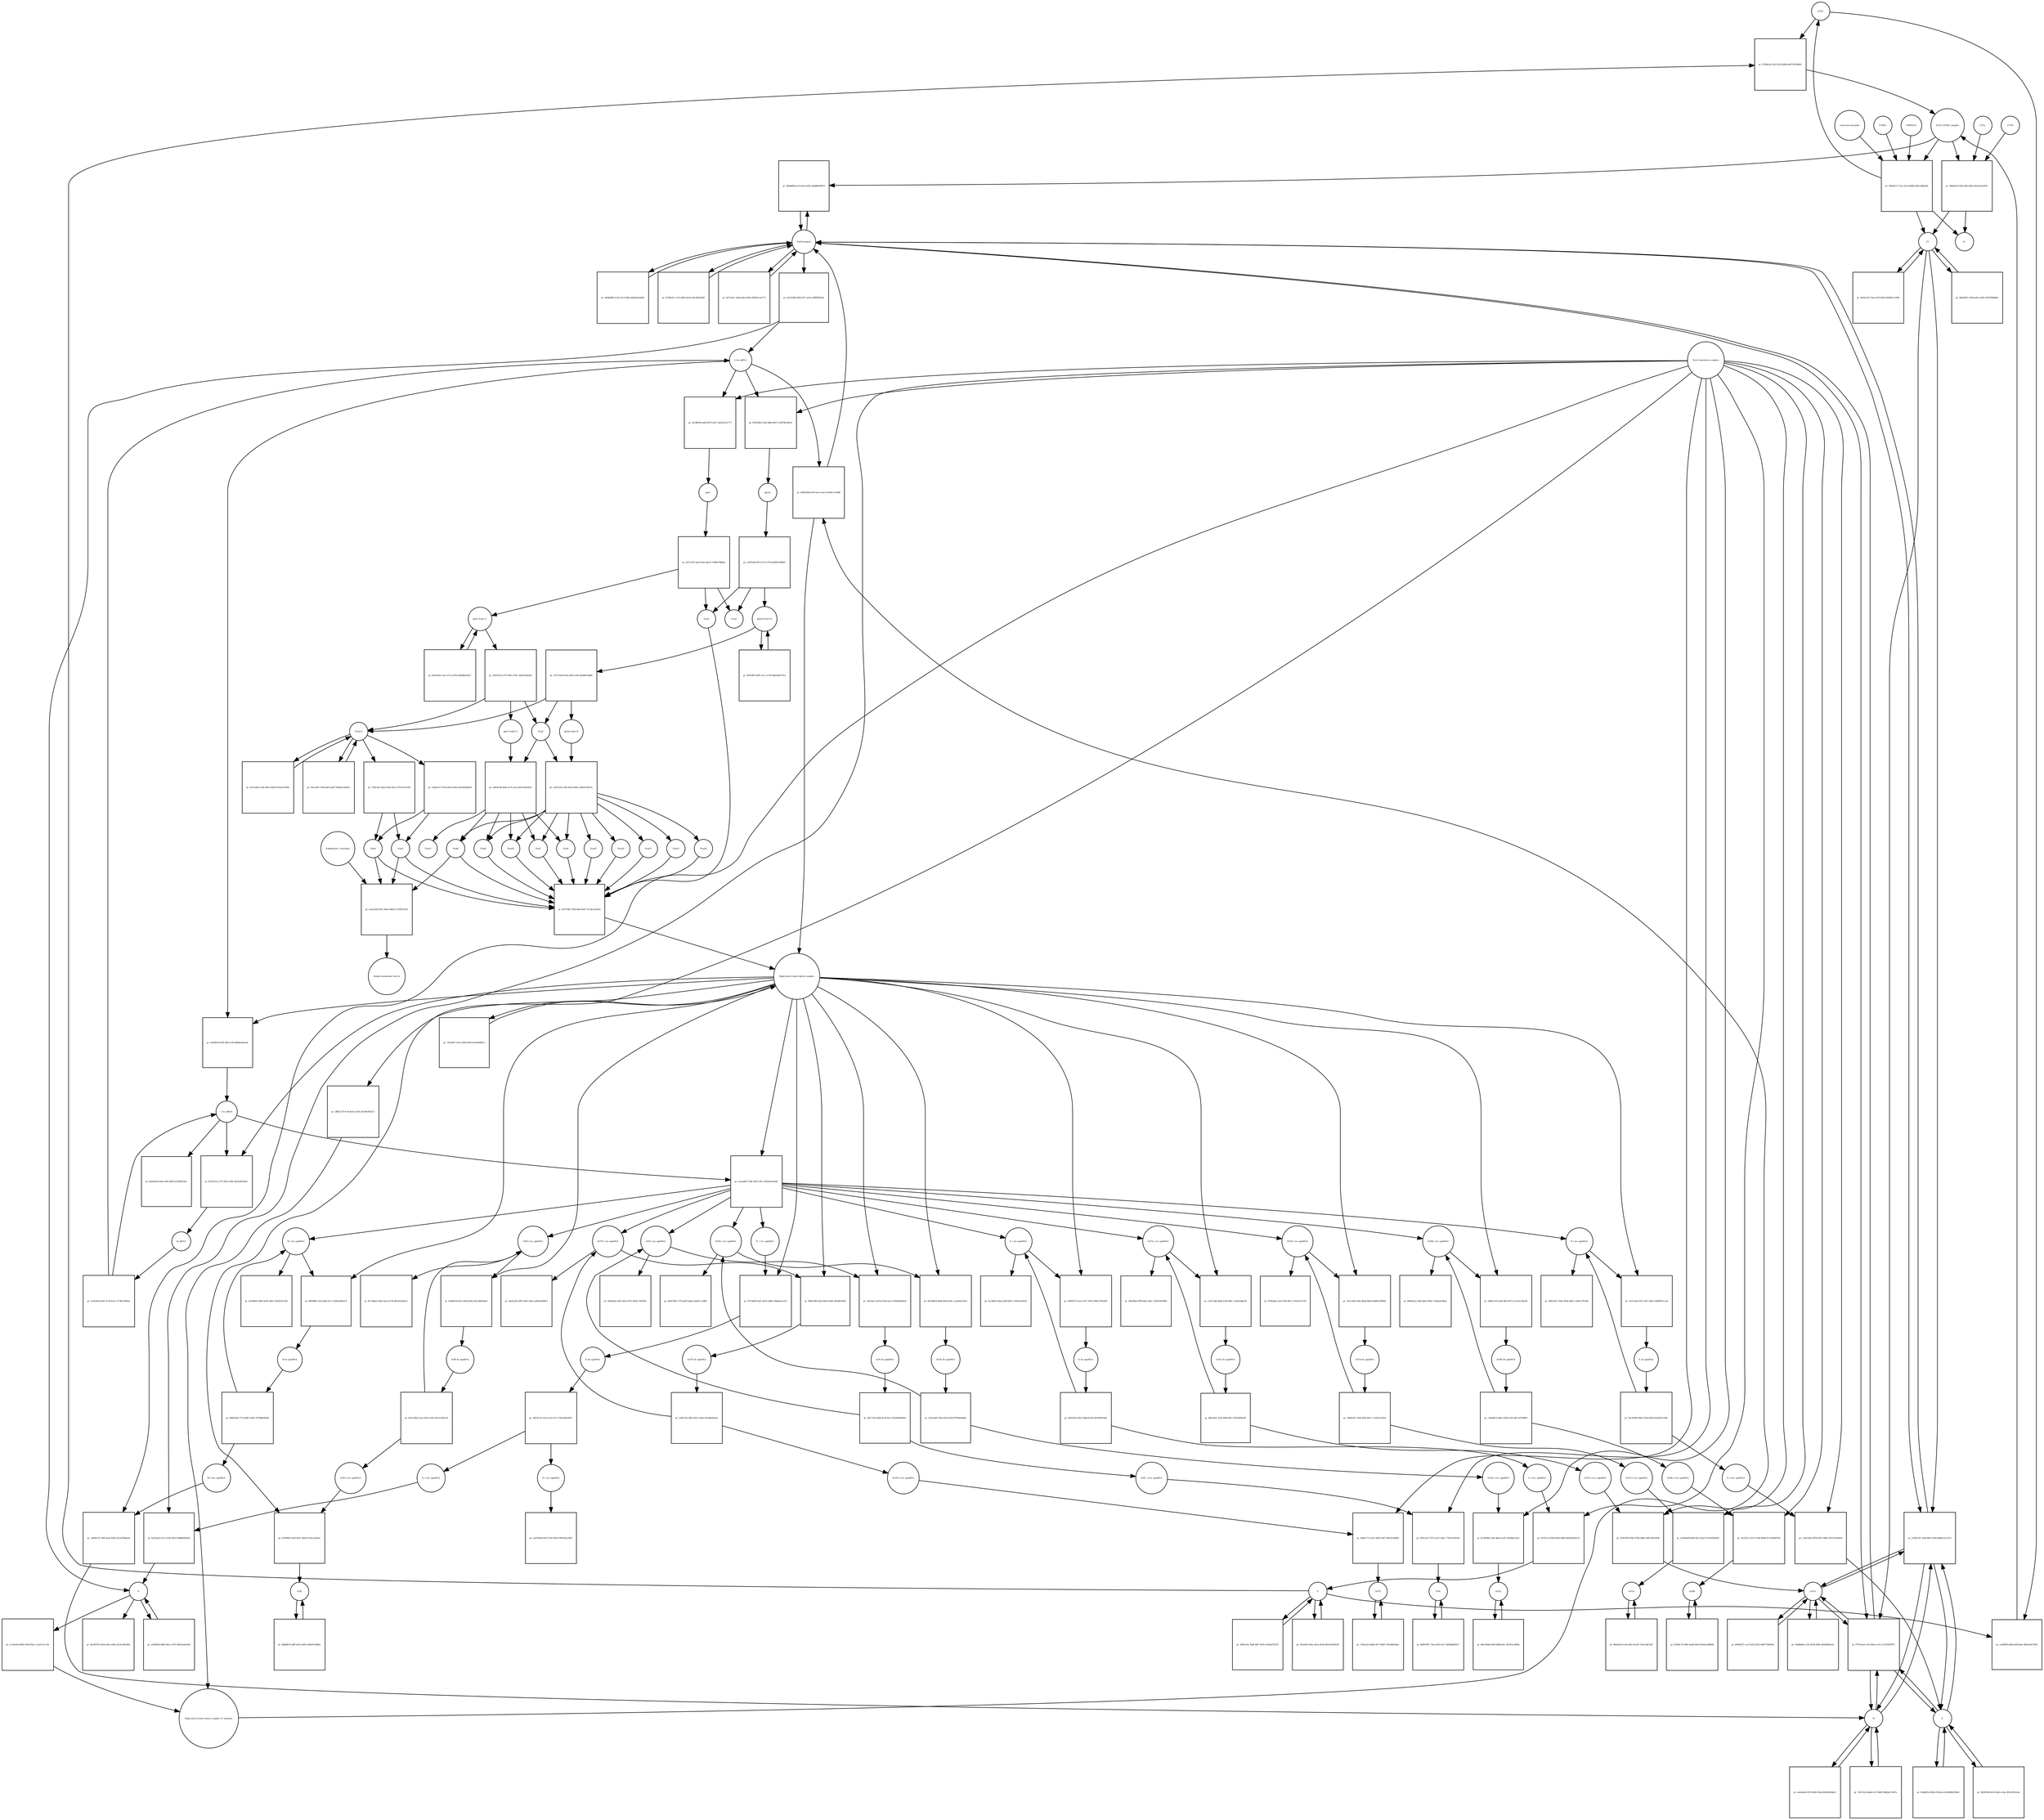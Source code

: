 strict digraph  {
ACE2 [annotation="", bipartite=0, cls=macromolecule, fontsize=4, label=ACE2, shape=circle];
"pr_1f30b1ed-cb23-4530-8404-bd0730549462" [annotation="", bipartite=1, cls=process, fontsize=4, label="pr_1f30b1ed-cb23-4530-8404-bd0730549462", shape=square];
"ACE2_SPIKE complex" [annotation="", bipartite=0, cls=complex, fontsize=4, label="ACE2_SPIKE complex", shape=circle];
S [annotation=urn_miriam_uniprot_P0DTC2, bipartite=0, cls=macromolecule, fontsize=4, label=S, shape=circle];
Nucleocapsid [annotation="urn_miriam_obo.go_GO%3A0019013", bipartite=0, cls=complex, fontsize=4, label=Nucleocapsid, shape=circle];
"pr_f446b008-e1c9-4e5e-b5b1-8adf8859f879" [annotation="", bipartite=1, cls=process, fontsize=4, label="pr_f446b008-e1c9-4e5e-b5b1-8adf8859f879", shape=square];
"pr_988a653f-ef2b-49f3-89b2-99e1b1a63921" [annotation="", bipartite=1, cls=process, fontsize=4, label="pr_988a653f-ef2b-49f3-89b2-99e1b1a63921", shape=square];
S2 [annotation=urn_miriam_interpro_IPR002552, bipartite=0, cls=macromolecule, fontsize=4, label=S2, shape=circle];
CTSB [annotation="", bipartite=0, cls=macromolecule, fontsize=4, label=CTSB, shape=circle];
CTSL [annotation="", bipartite=0, cls=macromolecule, fontsize=4, label=CTSL, shape=circle];
S1 [annotation=urn_miriam_interpro_IPR002551, bipartite=0, cls=macromolecule, fontsize=4, label=S1, shape=circle];
"pr_cde4ff8f-a6bb-45fd-bafe-4b03cd671905" [annotation="", bipartite=1, cls=process, fontsize=4, label="pr_cde4ff8f-a6bb-45fd-bafe-4b03cd671905", shape=square];
"pr_97791eed-c479-49a2-a7e4-12730397f871" [annotation="", bipartite=1, cls=process, fontsize=4, label="pr_97791eed-c479-49a2-a7e4-12730397f871", shape=square];
E [annotation=urn_miriam_uniprot_P0DTC4, bipartite=0, cls=macromolecule, fontsize=4, label=E, shape=circle];
M [annotation=urn_miriam_uniprot_P0DTC5, bipartite=0, cls=macromolecule, fontsize=4, label=M, shape=circle];
Orf7a [annotation=urn_miriam_uniprot_P0DTC7, bipartite=0, cls=macromolecule, fontsize=4, label=Orf7a, shape=circle];
"pr_fea55a98-200b-4f17-ae25-cf0fff658a2e" [annotation="", bipartite=1, cls=process, fontsize=4, label="pr_fea55a98-200b-4f17-ae25-cf0fff658a2e", shape=square];
"(+)ss gRNA" [annotation=urn_miriam_refseq_NC_045512, bipartite=0, cls="nucleic acid feature", fontsize=4, label="(+)ss gRNA", shape=circle];
N [annotation=urn_miriam_uniprot_P0DTC9, bipartite=0, cls="macromolecule multimer", fontsize=4, label=N, shape=circle];
"pr_2b04d980-2c44-4113-99da-b82da9a3d49f" [annotation="", bipartite=1, cls=process, fontsize=4, label="pr_2b04d980-2c44-4113-99da-b82da9a3d49f", shape=square];
"pr_672b019c-7c2f-4063-ba29-cbecb8e55b2f" [annotation="", bipartite=1, cls=process, fontsize=4, label="pr_672b019c-7c2f-4063-ba29-cbecb8e55b2f", shape=square];
"pr_4ac00765-5429-424e-a60d-23c9c39a3964" [annotation="", bipartite=1, cls=process, fontsize=4, label="pr_4ac00765-5429-424e-a60d-23c9c39a3964", shape=square];
"pr_253bf042-8db4-48ca-a70f-56b55aa6a58d" [annotation="", bipartite=1, cls=process, fontsize=4, label="pr_253bf042-8db4-48ca-a70f-56b55aa6a58d", shape=square];
"N (+)ss sgmRNA" [annotation=urn_miriam_ncbigene_43740575, bipartite=0, cls="nucleic acid feature", fontsize=4, label="N (+)ss sgmRNA", shape=circle];
"pr_6a52de23-91cc-41be-9fcd-f488bd56b1fb" [annotation="", bipartite=1, cls=process, fontsize=4, label="pr_6a52de23-91cc-41be-9fcd-f488bd56b1fb", shape=square];
"Host translation complex" [annotation="urn_miriam_obo.go_GO%3A0070992", bipartite=0, cls=complex, fontsize=4, label="Host translation complex", shape=circle];
"pr_0417a6cc-de06-4dea-8922-69f20c1a4773" [annotation="", bipartite=1, cls=process, fontsize=4, label="pr_0417a6cc-de06-4dea-8922-69f20c1a4773", shape=square];
"pr_8f3d4271-73ca-4110-8088-ef6bc38bb44d" [annotation="", bipartite=1, cls=process, fontsize=4, label="pr_8f3d4271-73ca-4110-8088-ef6bc38bb44d", shape=square];
FURIN [annotation="", bipartite=0, cls=macromolecule, fontsize=4, label=FURIN, shape=circle];
TMPRSS2 [annotation="", bipartite=0, cls=macromolecule, fontsize=4, label=TMPRSS2, shape=circle];
"Camostat mesylate" [annotation="urn_miriam_pubchem.compound_2536", bipartite=0, cls="simple chemical", fontsize=4, label="Camostat mesylate", shape=circle];
"pr_d8a48831-3844-4e0c-b292-2fc855f8b89a" [annotation="", bipartite=1, cls=process, fontsize=4, label="pr_d8a48831-3844-4e0c-b292-2fc855f8b89a", shape=square];
"Replication transcription complex_N oligomer" [annotation="", bipartite=0, cls=complex, fontsize=4, label="Replication transcription complex_N oligomer", shape=circle];
"pr_b596cbb8-d37b-4cce-aace-910d2c1ca66b" [annotation="", bipartite=1, cls=process, fontsize=4, label="pr_b596cbb8-d37b-4cce-aace-910d2c1ca66b", shape=square];
"Replication transcription complex" [annotation="", bipartite=0, cls=complex, fontsize=4, label="Replication transcription complex", shape=circle];
"pr_519b3c3e-1e08-48e5-819d-dd4dc1e1cb7a" [annotation="", bipartite=1, cls=process, fontsize=4, label="pr_519b3c3e-1e08-48e5-819d-dd4dc1e1cb7a", shape=square];
"pr_36301ce9-7dea-457d-bb1f-095d9c7cb09f" [annotation="", bipartite=1, cls=process, fontsize=4, label="pr_36301ce9-7dea-457d-bb1f-095d9c7cb09f", shape=square];
"pp1a Nsp3-11" [annotation=urn_miriam_uniprot_P0DTC1, bipartite=0, cls=macromolecule, fontsize=4, label="pp1a Nsp3-11", shape=circle];
"pr_3e055d7b-2797-4851-978c-395032dd1dec" [annotation="", bipartite=1, cls=process, fontsize=4, label="pr_3e055d7b-2797-4851-978c-395032dd1dec", shape=square];
"pp1a Nsp6-11" [annotation=urn_miriam_uniprot_P0DTC1, bipartite=0, cls=macromolecule, fontsize=4, label="pp1a Nsp6-11", shape=circle];
"Nsp3-4" [annotation="urn_miriam_ncbiprotein_YP_009725299|urn_miriam_ncbiprotein_YP_009725300", bipartite=0, cls=macromolecule, fontsize=4, label="Nsp3-4", shape=circle];
Nsp5 [annotation=urn_miriam_ncbiprotein_YP_009725301, bipartite=0, cls="macromolecule multimer", fontsize=4, label=Nsp5, shape=circle];
"Endoplasmic reticulum" [annotation="urn_miriam_obo.go_GO%3A0005783", bipartite=0, cls=complex, fontsize=4, label="Endoplasmic reticulum", shape=circle];
"pr_ee3a16d2-b011-4810-9bbd-1c762f47ef1b" [annotation="", bipartite=1, cls=process, fontsize=4, label="pr_ee3a16d2-b011-4810-9bbd-1c762f47ef1b", shape=square];
"Double-membrane vesicle" [annotation="urn_miriam_obo.go_GO%3A0039718", bipartite=0, cls=complex, fontsize=4, label="Double-membrane vesicle", shape=circle];
Nsp4 [annotation=urn_miriam_ncbiprotein_YP_009725300, bipartite=0, cls=macromolecule, fontsize=4, label=Nsp4, shape=circle];
Nsp3 [annotation=urn_miriam_ncbiprotein_YP_009725299, bipartite=0, cls=macromolecule, fontsize=4, label=Nsp3, shape=circle];
Nsp6 [annotation=urn_miriam_ncbiprotein_YP_009725302, bipartite=0, cls=macromolecule, fontsize=4, label=Nsp6, shape=circle];
"pr_856c6925-3aec-471e-9556-f280d0ee4b17" [annotation="", bipartite=1, cls=process, fontsize=4, label="pr_856c6925-3aec-471e-9556-f280d0ee4b17", shape=square];
"pr_6c01e9de-a248-499c-b5b0-91f1de16780b" [annotation="", bipartite=1, cls=process, fontsize=4, label="pr_6c01e9de-a248-499c-b5b0-91f1de16780b", shape=square];
"pp1ab Nsp3-16" [annotation=urn_miriam_uniprot_P0DTD1, bipartite=0, cls=macromolecule, fontsize=4, label="pp1ab Nsp3-16", shape=circle];
"pr_90503f03-9bf2-411c-a71b-6662d36073ca" [annotation="", bipartite=1, cls=process, fontsize=4, label="pr_90503f03-9bf2-411c-a71b-6662d36073ca", shape=square];
"pr_67073c9d-0e3b-4565-a18a-8af486c6d8df" [annotation="", bipartite=1, cls=process, fontsize=4, label="pr_67073c9d-0e3b-4565-a18a-8af486c6d8df", shape=square];
"pp1ab nsp6-16" [annotation=urn_miriam_uniprot_P0DTD1, bipartite=0, cls=macromolecule, fontsize=4, label="pp1ab nsp6-16", shape=circle];
"pr_eeedea96-951f-4830-92ad-8fe00b23ddc3" [annotation="", bipartite=1, cls=process, fontsize=4, label="pr_eeedea96-951f-4830-92ad-8fe00b23ddc3", shape=square];
"pr_61db6f2a-9694-476d-bccd-b28d9b53fb41" [annotation="", bipartite=1, cls=process, fontsize=4, label="pr_61db6f2a-9694-476d-bccd-b28d9b53fb41", shape=square];
"pr_f3ee5bcf-d9ec-4b1a-8556-db3c93556e45" [annotation="", bipartite=1, cls=process, fontsize=4, label="pr_f3ee5bcf-d9ec-4b1a-8556-db3c93556e45", shape=square];
"pr_74c07a16-bad6-417f-8d83-9b82ba71847e" [annotation="", bipartite=1, cls=process, fontsize=4, label="pr_74c07a16-bad6-417f-8d83-9b82ba71847e", shape=square];
"pr_0d33f588-8cb5-44b2-a14a-3f01e491b3ee" [annotation="", bipartite=1, cls=process, fontsize=4, label="pr_0d33f588-8cb5-44b2-a14a-3f01e491b3ee", shape=square];
"pr_360acf5a-7bd8-46f7-8100-cda5a67f2187" [annotation="", bipartite=1, cls=process, fontsize=4, label="pr_360acf5a-7bd8-46f7-8100-cda5a67f2187", shape=square];
"pr_60994257-ccaf-4223-9322-4d6377bf003b" [annotation="", bipartite=1, cls=process, fontsize=4, label="pr_60994257-ccaf-4223-9322-4d6377bf003b", shape=square];
Orf6 [annotation=urn_miriam_uniprot_P0DTC6, bipartite=0, cls=macromolecule, fontsize=4, label=Orf6, shape=circle];
"pr_6d967687-72ab-4302-8127-df048bd3f477" [annotation="", bipartite=1, cls=process, fontsize=4, label="pr_6d967687-72ab-4302-8127-df048bd3f477", shape=square];
Orf3a [annotation=urn_miriam_uniprot_P0DTC3, bipartite=0, cls=macromolecule, fontsize=4, label=Orf3a, shape=circle];
"pr_80e140dd-4a90-4d8d-bfec-d67f51a28f44" [annotation="", bipartite=1, cls=process, fontsize=4, label="pr_80e140dd-4a90-4d8d-bfec-d67f51a28f44", shape=square];
Orf8 [annotation=urn_miriam_uniprot_P0DTC8, bipartite=0, cls=macromolecule, fontsize=4, label=Orf8, shape=circle];
"pr_0bdb6b7d-a8ff-4421-b695-549e87a9d60e" [annotation="", bipartite=1, cls=process, fontsize=4, label="pr_0bdb6b7d-a8ff-4421-b695-549e87a9d60e", shape=square];
Orf9b [annotation=urn_miriam_uniprot_P0DTD2, bipartite=0, cls=macromolecule, fontsize=4, label=Orf9b, shape=circle];
"pr_b1992c79-3845-4ed0-9d1d-056a2e386940" [annotation="", bipartite=1, cls=process, fontsize=4, label="pr_b1992c79-3845-4ed0-9d1d-056a2e386940", shape=square];
Orf14 [annotation=urn_miriam_uniprot_P0DTD3, bipartite=0, cls=macromolecule, fontsize=4, label=Orf14, shape=circle];
"pr_4062da33-ec62-4d12-8c28-71da7ad67a87" [annotation="", bipartite=1, cls=process, fontsize=4, label="pr_4062da33-ec62-4d12-8c28-71da7ad67a87", shape=square];
Orf7b [annotation=urn_miriam_uniprot_P0DTD8, bipartite=0, cls=macromolecule, fontsize=4, label=Orf7b, shape=circle];
"pr_276ae421-84ab-4f73-9d45-791e06f61bbc" [annotation="", bipartite=1, cls=process, fontsize=4, label="pr_276ae421-84ab-4f73-9d45-791e06f61bbc", shape=square];
"pr_24b8b9da-c535-4034-828e-d934aff0dcae" [annotation="", bipartite=1, cls=process, fontsize=4, label="pr_24b8b9da-c535-4034-828e-d934aff0dcae", shape=square];
"M (+)ss sgmRNA" [annotation="", bipartite=0, cls="nucleic acid feature", fontsize=4, label="M (+)ss sgmRNA", shape=circle];
"pr_1a84ee74-749f-4aa6-8306-22ced7b6baab" [annotation="", bipartite=1, cls=process, fontsize=4, label="pr_1a84ee74-749f-4aa6-8306-22ced7b6baab", shape=square];
"E (+)ss sgmRNA" [annotation="", bipartite=0, cls="nucleic acid feature", fontsize=4, label="E (+)ss sgmRNA", shape=circle];
"pr_124a7ddc-d97b-4015-906a-2b31161de6eb" [annotation="", bipartite=1, cls=process, fontsize=4, label="pr_124a7ddc-d97b-4015-906a-2b31161de6eb", shape=square];
"S (+)ss sgmRNA" [annotation="", bipartite=0, cls="nucleic acid feature", fontsize=4, label="S (+)ss sgmRNA", shape=circle];
"pr_f3192cca-9264-4d5e-b6b0-bb43d23da1f3" [annotation="", bipartite=1, cls=process, fontsize=4, label="pr_f3192cca-9264-4d5e-b6b0-bb43d23da1f3", shape=square];
"Orf7a (+)ss sgmRNA" [annotation="", bipartite=0, cls="nucleic acid feature", fontsize=4, label="Orf7a (+)ss sgmRNA", shape=circle];
"pr_26387f5d-f08a-478b-a860-3e85c481d508" [annotation="", bipartite=1, cls=process, fontsize=4, label="pr_26387f5d-f08a-478b-a860-3e85c481d508", shape=square];
"Orf6  (+)ss sgmRNA" [annotation="", bipartite=0, cls="nucleic acid feature", fontsize=4, label="Orf6  (+)ss sgmRNA", shape=circle];
"pr_92813e27-d751-4a7c-bb3c-77bc4e28105e" [annotation="", bipartite=1, cls=process, fontsize=4, label="pr_92813e27-d751-4a7c-bb3c-77bc4e28105e", shape=square];
"Orf3a (+)ss sgmRNA" [annotation="", bipartite=0, cls="nucleic acid feature", fontsize=4, label="Orf3a (+)ss sgmRNA", shape=circle];
"pr_8c7bfd90-c6a0-4bb5-a1df-c345b8ecf3a2" [annotation="", bipartite=1, cls=process, fontsize=4, label="pr_8c7bfd90-c6a0-4bb5-a1df-c345b8ecf3a2", shape=square];
"Orf8 (+)ss sgmRNA" [annotation="", bipartite=0, cls="nucleic acid feature", fontsize=4, label="Orf8 (+)ss sgmRNA", shape=circle];
"pr_813f6b9f-3e03-4051-9b28-5310c2aaf9ec" [annotation="", bipartite=1, cls=process, fontsize=4, label="pr_813f6b9f-3e03-4051-9b28-5310c2aaf9ec", shape=square];
"Orf9b (+)ss sgmRNA" [annotation="", bipartite=0, cls="nucleic acid feature", fontsize=4, label="Orf9b (+)ss sgmRNA", shape=circle];
"pr_c6cfa5c1-4313-47d6-8b99-4714290d0764" [annotation="", bipartite=1, cls=process, fontsize=4, label="pr_c6cfa5c1-4313-47d6-8b99-4714290d0764", shape=square];
"Orf14 (+)ss sgmRNA" [annotation="", bipartite=0, cls="nucleic acid feature", fontsize=4, label="Orf14 (+)ss sgmRNA", shape=circle];
"pr_ec064a49-8049-4f1a-9ae5-f187a654d3b1" [annotation="", bipartite=1, cls=process, fontsize=4, label="pr_ec064a49-8049-4f1a-9ae5-f187a654d3b1", shape=square];
"Orf7b (+)ss sgmRNA" [annotation="", bipartite=0, cls="nucleic acid feature", fontsize=4, label="Orf7b (+)ss sgmRNA", shape=circle];
"pr_49dac713-e551-4965-9a67-8463cf5df6fe" [annotation="", bipartite=1, cls=process, fontsize=4, label="pr_49dac713-e551-4965-9a67-8463cf5df6fe", shape=square];
"(-)ss gRNA" [annotation=urn_miriam_refseq_NC_045512, bipartite=0, cls="nucleic acid feature", fontsize=4, label="(-)ss gRNA", shape=circle];
"pr_be6a5ba4-da6e-4f64-b40f-f2426f0f230c" [annotation="", bipartite=1, cls=process, fontsize=4, label="pr_be6a5ba4-da6e-4f64-b40f-f2426f0f230c", shape=square];
"pr_ec22e020-d092-4544-85a1-c1dcf115c7eb" [annotation="", bipartite=1, cls=process, fontsize=4, label="pr_ec22e020-d092-4544-85a1-c1dcf115c7eb", shape=square];
"pr_ad5665ed-f2f4-4f6f-ac44-960da44afa24" [annotation="", bipartite=1, cls=process, fontsize=4, label="pr_ad5665ed-f2f4-4f6f-ac44-960da44afa24", shape=square];
"M (-)ss sgmRNA" [annotation=urn_miriam_ncbigene_43740571, bipartite=0, cls="nucleic acid feature", fontsize=4, label="M (-)ss sgmRNA", shape=circle];
"pr_ed18fbb4-5090-4549-a9f8-153b30167a56" [annotation="", bipartite=1, cls=process, fontsize=4, label="pr_ed18fbb4-5090-4549-a9f8-153b30167a56", shape=square];
"E (-)ss sgmRNA" [annotation=urn_miriam_ncbigene_43740570, bipartite=0, cls="nucleic acid feature", fontsize=4, label="E (-)ss sgmRNA", shape=circle];
"pr_dd9c5427-364a-409a-b661-ca90c279140d" [annotation="", bipartite=1, cls=process, fontsize=4, label="pr_dd9c5427-364a-409a-b661-ca90c279140d", shape=square];
"S (-)ss sgmRNA" [annotation="", bipartite=0, cls="nucleic acid feature", fontsize=4, label="S (-)ss sgmRNA", shape=circle];
"pr_9cc8ff4a-b2ba-4a09-861f-1184c6ee8100" [annotation="", bipartite=1, cls=process, fontsize=4, label="pr_9cc8ff4a-b2ba-4a09-861f-1184c6ee8100", shape=square];
"Orf7a (-)ss sgmRNA" [annotation="", bipartite=0, cls="nucleic acid feature", fontsize=4, label="Orf7a (-)ss sgmRNA", shape=circle];
"pr_296364ee-ff99-4de3-8afc-7458c9879885" [annotation="", bipartite=1, cls=process, fontsize=4, label="pr_296364ee-ff99-4de3-8afc-7458c9879885", shape=square];
"Orf6 (-)ss sgmRNA" [annotation="", bipartite=0, cls="nucleic acid feature", fontsize=4, label="Orf6 (-)ss sgmRNA", shape=circle];
"pr_09ed2fab-34b7-4b22-91f1-4692c7950381" [annotation="", bipartite=1, cls=process, fontsize=4, label="pr_09ed2fab-34b7-4b22-91f1-4692c7950381", shape=square];
"Orf3a (-)ss sgmRNA" [annotation="", bipartite=0, cls="nucleic acid feature", fontsize=4, label="Orf3a (-)ss sgmRNA", shape=circle];
"pr_d49e79f6-7179-4a09-a6ba-f3a66ccc2088" [annotation="", bipartite=1, cls=process, fontsize=4, label="pr_d49e79f6-7179-4a09-a6ba-f3a66ccc2088", shape=square];
"Orf8 (-)ss sgmRNA" [annotation="", bipartite=0, cls="nucleic acid feature", fontsize=4, label="Orf8 (-)ss sgmRNA", shape=circle];
"pr_8c7384aa-0d42-4aea-817b-8b5a91de6cf5" [annotation="", bipartite=1, cls=process, fontsize=4, label="pr_8c7384aa-0d42-4aea-817b-8b5a91de6cf5", shape=square];
"Orf9b (-)ss sgmRNA" [annotation="", bipartite=0, cls="nucleic acid feature", fontsize=4, label="Orf9b (-)ss sgmRNA", shape=circle];
"pr_849db122-f3d4-4b4a-90b2-73a6de418ba9" [annotation="", bipartite=1, cls=process, fontsize=4, label="pr_849db122-f3d4-4b4a-90b2-73a6de418ba9", shape=square];
"Orf14 (-)ss sgmRNA" [annotation="", bipartite=0, cls="nucleic acid feature", fontsize=4, label="Orf14 (-)ss sgmRNA", shape=circle];
"pr_f7f5bebd-12e9-4764-8072-756251f7e1f6" [annotation="", bipartite=1, cls=process, fontsize=4, label="pr_f7f5bebd-12e9-4764-8072-756251f7e1f6", shape=square];
"Orf7b (-)ss sgmRNA" [annotation="", bipartite=0, cls="nucleic acid feature", fontsize=4, label="Orf7b (-)ss sgmRNA", shape=circle];
"pr_ebe5eefb-5d97-4441-b63a-ea8933ef68c6" [annotation="", bipartite=1, cls=process, fontsize=4, label="pr_ebe5eefb-5d97-4441-b63a-ea8933ef68c6", shape=square];
"pr_d51b101a-a776-482c-838c-663e26f5d44c" [annotation="", bipartite=1, cls=process, fontsize=4, label="pr_d51b101a-a776-482c-838c-663e26f5d44c", shape=square];
"ds gRNA" [annotation=urn_miriam_refseq_NC_045512, bipartite=0, cls="nucleic acid feature", fontsize=4, label="ds gRNA", shape=circle];
"pr_8ff098fb-c955-4be6-9cc7-d39ea402b27f" [annotation="", bipartite=1, cls=process, fontsize=4, label="pr_8ff098fb-c955-4be6-9cc7-d39ea402b27f", shape=square];
"M ds sgmRNA" [annotation="", bipartite=0, cls="nucleic acid feature", fontsize=4, label="M ds sgmRNA", shape=circle];
"pr_1e917ad4-0531-4b71-8da7-b69f0f97cca8" [annotation="", bipartite=1, cls=process, fontsize=4, label="pr_1e917ad4-0531-4b71-8da7-b69f0f97cca8", shape=square];
"E ds sgmRNA" [annotation="", bipartite=0, cls="nucleic acid feature", fontsize=4, label="E ds sgmRNA", shape=circle];
"pr_ed904710-2ea1-4517-8195-4062176d3587" [annotation="", bipartite=1, cls=process, fontsize=4, label="pr_ed904710-2ea1-4517-8195-4062176d3587", shape=square];
"S ds sgmRNA" [annotation="", bipartite=0, cls="nucleic acid feature", fontsize=4, label="S ds sgmRNA", shape=circle];
"pr_c5d7c44b-3bbd-41b0-b8fc-1244254dbcf9" [annotation="", bipartite=1, cls=process, fontsize=4, label="pr_c5d7c44b-3bbd-41b0-b8fc-1244254dbcf9", shape=square];
"Orf7a ds sgmRNA" [annotation="", bipartite=0, cls="nucleic acid feature", fontsize=4, label="Orf7a ds sgmRNA", shape=circle];
"pr_cf813dc3-d276-47b8-ab1a-47694da0d3a8" [annotation="", bipartite=1, cls=process, fontsize=4, label="pr_cf813dc3-d276-47b8-ab1a-47694da0d3a8", shape=square];
"Orf6 ds sgmRNA" [annotation="", bipartite=0, cls="nucleic acid feature", fontsize=4, label="Orf6 ds sgmRNA", shape=circle];
"pr_401396e8-de8b-4b54-ba9c-c2aa28a7591a" [annotation="", bipartite=1, cls=process, fontsize=4, label="pr_401396e8-de8b-4b54-ba9c-c2aa28a7591a", shape=square];
"Orf3a ds sgmRNA" [annotation="", bipartite=0, cls="nucleic acid feature", fontsize=4, label="Orf3a ds sgmRNA", shape=circle];
"pr_da5bbf18-65e3-4934-bb92-44c380f56eb0" [annotation="", bipartite=1, cls=process, fontsize=4, label="pr_da5bbf18-65e3-4934-bb92-44c380f56eb0", shape=square];
"Orf8 ds sgmRNA" [annotation="", bipartite=0, cls="nucleic acid feature", fontsize=4, label="Orf8 ds sgmRNA", shape=circle];
"pr_208bc159-5a9d-4fb3-8573-cec91ac981d0" [annotation="", bipartite=1, cls=process, fontsize=4, label="pr_208bc159-5a9d-4fb3-8573-cec91ac981d0", shape=square];
"Orf9b ds sgmRNA" [annotation="", bipartite=0, cls="nucleic acid feature", fontsize=4, label="Orf9b ds sgmRNA", shape=circle];
"pr_3f5ccd58-23be-40bd-9b2d-ebd94c5996d3" [annotation="", bipartite=1, cls=process, fontsize=4, label="pr_3f5ccd58-23be-40bd-9b2d-ebd94c5996d3", shape=square];
"Orf14 ds sgmRNA" [annotation="", bipartite=0, cls="nucleic acid feature", fontsize=4, label="Orf14 ds sgmRNA", shape=circle];
"pr_0fbb7489-6262-4b30-ab4b-effedff55f3b" [annotation="", bipartite=1, cls=process, fontsize=4, label="pr_0fbb7489-6262-4b30-ab4b-effedff55f3b", shape=square];
"Orf7b ds sgmRNA" [annotation="", bipartite=0, cls="nucleic acid feature", fontsize=4, label="Orf7b ds sgmRNA", shape=circle];
"pr_5c9ee81b-b447-473f-8c5e-7e7d8159b9ee" [annotation="", bipartite=1, cls=process, fontsize=4, label="pr_5c9ee81b-b447-473f-8c5e-7e7d8159b9ee", shape=square];
"pr_26b8cb94-771d-489c-b026-357088e0b58f" [annotation="", bipartite=1, cls=process, fontsize=4, label="pr_26b8cb94-771d-489c-b026-357088e0b58f", shape=square];
"pr_18c32909-944e-4184-8596-02a834e579dc" [annotation="", bipartite=1, cls=process, fontsize=4, label="pr_18c32909-944e-4184-8596-02a834e579dc", shape=square];
"pr_defb2b10-d822-4b6d-8c46-65b76f050364" [annotation="", bipartite=1, cls=process, fontsize=4, label="pr_defb2b10-d822-4b6d-8c46-65b76f050364", shape=square];
"pr_84fa295c-422f-48fb-801c-847b39f4a5ff" [annotation="", bipartite=1, cls=process, fontsize=4, label="pr_84fa295c-422f-48fb-801c-847b39f4a5ff", shape=square];
"pr_3ffc71d5-6d2b-4c3f-9ec5-3625b4bde692" [annotation="", bipartite=1, cls=process, fontsize=4, label="pr_3ffc71d5-6d2b-4c3f-9ec5-3625b4bde692", shape=square];
"pr_216e3a9f-7834-451f-8c69-f07ffbdadd5b" [annotation="", bipartite=1, cls=process, fontsize=4, label="pr_216e3a9f-7834-451f-8c69-f07ffbdadd5b", shape=square];
"pr_941219b6-2ca3-4530-a160-cbc615546135" [annotation="", bipartite=1, cls=process, fontsize=4, label="pr_941219b6-2ca3-4530-a160-cbc615546135", shape=square];
"pr_c38ed8cb-40be-418b-b335-88c7e87d8867" [annotation="", bipartite=1, cls=process, fontsize=4, label="pr_c38ed8cb-40be-418b-b335-88c7e87d8867", shape=square];
"pr_3449a55f-7449-4d54-8b7c-1c2935cf2024" [annotation="", bipartite=1, cls=process, fontsize=4, label="pr_3449a55f-7449-4d54-8b7c-1c2935cf2024", shape=square];
"pr_1d81f33e-2f85-4921-ae8d-c8cd84e0ba5a" [annotation="", bipartite=1, cls=process, fontsize=4, label="pr_1d81f33e-2f85-4921-ae8d-c8cd84e0ba5a", shape=square];
"N  (-)ss sgmRNA" [annotation=urn_miriam_ncbigene_43740575, bipartite=0, cls="nucleic acid feature", fontsize=4, label="N  (-)ss sgmRNA", shape=circle];
"pr_9377b609-fa81-4b10-ad98-c08dbaeac47d" [annotation="", bipartite=1, cls=process, fontsize=4, label="pr_9377b609-fa81-4b10-ad98-c08dbaeac47d", shape=square];
"N ds sgmRNA" [annotation="", bipartite=0, cls="nucleic acid feature", fontsize=4, label="N ds sgmRNA", shape=circle];
"pr_50b14716-1e5a-411e-b7c7-54a55bf18267" [annotation="", bipartite=1, cls=process, fontsize=4, label="pr_50b14716-1e5a-411e-b7c7-54a55bf18267", shape=square];
"N (-)ss sgmRNA" [annotation="", bipartite=0, cls="nucleic acid feature", fontsize=4, label="N (-)ss sgmRNA", shape=circle];
pp1ab [annotation=urn_miriam_uniprot_P0DTD1, bipartite=0, cls=macromolecule, fontsize=4, label=pp1ab, shape=circle];
"pr_c2955e0b-6d7a-47c3-97eb-d005fcf06847" [annotation="", bipartite=1, cls=process, fontsize=4, label="pr_c2955e0b-6d7a-47c3-97eb-d005fcf06847", shape=square];
Nsp2 [annotation=urn_miriam_ncbiprotein_YP_009725298, bipartite=0, cls=macromolecule, fontsize=4, label=Nsp2, shape=circle];
Nsp1 [annotation=urn_miriam_ncbiprotein_YP_009725297, bipartite=0, cls=macromolecule, fontsize=4, label=Nsp1, shape=circle];
pp1a [annotation=urn_miriam_uniprot_P0DTC1, bipartite=0, cls=macromolecule, fontsize=4, label=pp1a, shape=circle];
"pr_a0111af7-aae4-4a9c-bbc0-71999e788beb" [annotation="", bipartite=1, cls=process, fontsize=4, label="pr_a0111af7-aae4-4a9c-bbc0-71999e788beb", shape=square];
"pr_93ece697-f190-48c6-ab07-94ba01ed50c6" [annotation="", bipartite=1, cls=process, fontsize=4, label="pr_93ece697-f190-48c6-ab07-94ba01ed50c6", shape=square];
"pr_27df13ef-3ada-4554-9414-cd71eb701e46" [annotation="", bipartite=1, cls=process, fontsize=4, label="pr_27df13ef-3ada-4554-9414-cd71eb701e46", shape=square];
"pr_1d6cb137-b7b5-48c9-923b-2a0cb5bdd549" [annotation="", bipartite=1, cls=process, fontsize=4, label="pr_1d6cb137-b7b5-48c9-923b-2a0cb5bdd549", shape=square];
"pr_a0056196-bf4d-4c7b-a5cf-2d3331b6c8e2" [annotation="", bipartite=1, cls=process, fontsize=4, label="pr_a0056196-bf4d-4c7b-a5cf-2d3331b6c8e2", shape=square];
Nsp7 [annotation=urn_miriam_ncbiprotein_YP_009725303, bipartite=0, cls=macromolecule, fontsize=4, label=Nsp7, shape=circle];
Nsp8 [annotation=urn_miriam_ncbiprotein_YP_009725304, bipartite=0, cls=macromolecule, fontsize=4, label=Nsp8, shape=circle];
Nsp9 [annotation=urn_miriam_ncbiprotein_YP_009725305, bipartite=0, cls=macromolecule, fontsize=4, label=Nsp9, shape=circle];
Nsp10 [annotation=urn_miriam_ncbiprotein_YP_009725306, bipartite=0, cls=macromolecule, fontsize=4, label=Nsp10, shape=circle];
Nsp11 [annotation=urn_miriam_ncbiprotein_YP_009725312, bipartite=0, cls=macromolecule, fontsize=4, label=Nsp11, shape=circle];
"pr_41d37a42-cfd0-4dc0-b08e-e360c87d5c91" [annotation="", bipartite=1, cls=process, fontsize=4, label="pr_41d37a42-cfd0-4dc0-b08e-e360c87d5c91", shape=square];
Nsp13 [annotation=urn_miriam_ncbiprotein_YP_009725308, bipartite=0, cls=macromolecule, fontsize=4, label=Nsp13, shape=circle];
Nsp12 [annotation=urn_miriam_ncbiprotein_YP_009725307, bipartite=0, cls=macromolecule, fontsize=4, label=Nsp12, shape=circle];
Nsp16 [annotation=urn_miriam_ncbiprotein_YP_009725311, bipartite=0, cls=macromolecule, fontsize=4, label=Nsp16, shape=circle];
Nsp15 [annotation=urn_miriam_ncbiprotein_YP_009725310, bipartite=0, cls=macromolecule, fontsize=4, label=Nsp15, shape=circle];
Nsp14 [annotation=urn_miriam_ncbiprotein_YP_009725309, bipartite=0, cls=macromolecule, fontsize=4, label=Nsp14, shape=circle];
"pr_447578ff-75d6-4b0f-8347-37c9ac53ad76" [annotation="", bipartite=1, cls=process, fontsize=4, label="pr_447578ff-75d6-4b0f-8347-37c9ac53ad76", shape=square];
"pr_a0c86b58-aed6-4b79-8e07-ada923cb1772" [annotation="", bipartite=1, cls=process, fontsize=4, label="pr_a0c86b58-aed6-4b79-8e07-ada923cb1772", shape=square];
"pr_f95d1d8a-25e8-489a-8b37-ac9878a36d14" [annotation="", bipartite=1, cls=process, fontsize=4, label="pr_f95d1d8a-25e8-489a-8b37-ac9878a36d14", shape=square];
"pr_ae876b28-85d7-4c81-bb33-99b10da25ff8" [annotation="", bipartite=1, cls=process, fontsize=4, label="pr_ae876b28-85d7-4c81-bb33-99b10da25ff8", shape=square];
"pr_76352fb7-0cae-449d-9f56-b14f36d9f0c5" [annotation="", bipartite=1, cls=process, fontsize=4, label="pr_76352fb7-0cae-449d-9f56-b14f36d9f0c5", shape=square];
"pr_288a172f-4114-4ae5-a356-35c48e564313" [annotation="", bipartite=1, cls=process, fontsize=4, label="pr_288a172f-4114-4ae5-a356-35c48e564313", shape=square];
"pr_ea3aa847-24dc-4857-a9c1-fb63ee4e266b" [annotation="", bipartite=1, cls=process, fontsize=4, label="pr_ea3aa847-24dc-4857-a9c1-fb63ee4e266b", shape=square];
ACE2 -> "pr_1f30b1ed-cb23-4530-8404-bd0730549462"  [annotation="", interaction_type=consumption];
ACE2 -> "pr_cde4ff8f-a6bb-45fd-bafe-4b03cd671905"  [annotation="", interaction_type=consumption];
"pr_1f30b1ed-cb23-4530-8404-bd0730549462" -> "ACE2_SPIKE complex"  [annotation="", interaction_type=production];
"ACE2_SPIKE complex" -> "pr_f446b008-e1c9-4e5e-b5b1-8adf8859f879"  [annotation="urn_miriam_pubmed_32142651|urn_miriam_pubmed_32094589|urn_miriam_taxonomy_2697049", interaction_type=stimulation];
"ACE2_SPIKE complex" -> "pr_988a653f-ef2b-49f3-89b2-99e1b1a63921"  [annotation="", interaction_type=consumption];
"ACE2_SPIKE complex" -> "pr_8f3d4271-73ca-4110-8088-ef6bc38bb44d"  [annotation="", interaction_type=consumption];
S -> "pr_1f30b1ed-cb23-4530-8404-bd0730549462"  [annotation="", interaction_type=consumption];
S -> "pr_cde4ff8f-a6bb-45fd-bafe-4b03cd671905"  [annotation="", interaction_type=consumption];
S -> "pr_f3ee5bcf-d9ec-4b1a-8556-db3c93556e45"  [annotation="", interaction_type=consumption];
S -> "pr_360acf5a-7bd8-46f7-8100-cda5a67f2187"  [annotation="", interaction_type=consumption];
Nucleocapsid -> "pr_f446b008-e1c9-4e5e-b5b1-8adf8859f879"  [annotation="", interaction_type=consumption];
Nucleocapsid -> "pr_97791eed-c479-49a2-a7e4-12730397f871"  [annotation="", interaction_type=consumption];
Nucleocapsid -> "pr_fea55a98-200b-4f17-ae25-cf0fff658a2e"  [annotation="", interaction_type=consumption];
Nucleocapsid -> "pr_2b04d980-2c44-4113-99da-b82da9a3d49f"  [annotation="", interaction_type=consumption];
Nucleocapsid -> "pr_672b019c-7c2f-4063-ba29-cbecb8e55b2f"  [annotation="", interaction_type=consumption];
Nucleocapsid -> "pr_0417a6cc-de06-4dea-8922-69f20c1a4773"  [annotation="", interaction_type=consumption];
Nucleocapsid -> "pr_519b3c3e-1e08-48e5-819d-dd4dc1e1cb7a"  [annotation="", interaction_type=consumption];
"pr_f446b008-e1c9-4e5e-b5b1-8adf8859f879" -> Nucleocapsid  [annotation="", interaction_type=production];
"pr_988a653f-ef2b-49f3-89b2-99e1b1a63921" -> S2  [annotation="", interaction_type=production];
"pr_988a653f-ef2b-49f3-89b2-99e1b1a63921" -> S1  [annotation="", interaction_type=production];
S2 -> "pr_97791eed-c479-49a2-a7e4-12730397f871"  [annotation="urn_miriam_pubmed_32142651|urn_miriam_pubmed_32094589|urn_miriam_pubmed_32047258|urn_miriam_taxonomy_2697049", interaction_type=stimulation];
S2 -> "pr_d8a48831-3844-4e0c-b292-2fc855f8b89a"  [annotation="", interaction_type=consumption];
S2 -> "pr_519b3c3e-1e08-48e5-819d-dd4dc1e1cb7a"  [annotation="urn_miriam_pubmed_32142651|urn_miriam_pubmed_32047258|urn_miriam_taxonomy_2697049", interaction_type=stimulation];
S2 -> "pr_36301ce9-7dea-457d-bb1f-095d9c7cb09f"  [annotation="", interaction_type=consumption];
CTSB -> "pr_988a653f-ef2b-49f3-89b2-99e1b1a63921"  [annotation="urn_miriam_pubmed_32142651|urn_miriam_taxonomy_2697049", interaction_type=catalysis];
CTSL -> "pr_988a653f-ef2b-49f3-89b2-99e1b1a63921"  [annotation="urn_miriam_pubmed_32142651|urn_miriam_taxonomy_2697049", interaction_type=catalysis];
"pr_cde4ff8f-a6bb-45fd-bafe-4b03cd671905" -> "ACE2_SPIKE complex"  [annotation="", interaction_type=production];
"pr_97791eed-c479-49a2-a7e4-12730397f871" -> Nucleocapsid  [annotation="", interaction_type=production];
"pr_97791eed-c479-49a2-a7e4-12730397f871" -> E  [annotation="", interaction_type=production];
"pr_97791eed-c479-49a2-a7e4-12730397f871" -> M  [annotation="", interaction_type=production];
"pr_97791eed-c479-49a2-a7e4-12730397f871" -> Orf7a  [annotation="", interaction_type=production];
E -> "pr_97791eed-c479-49a2-a7e4-12730397f871"  [annotation="", interaction_type=consumption];
E -> "pr_519b3c3e-1e08-48e5-819d-dd4dc1e1cb7a"  [annotation="", interaction_type=consumption];
E -> "pr_61db6f2a-9694-476d-bccd-b28d9b53fb41"  [annotation="", interaction_type=consumption];
E -> "pr_0d33f588-8cb5-44b2-a14a-3f01e491b3ee"  [annotation="", interaction_type=consumption];
M -> "pr_97791eed-c479-49a2-a7e4-12730397f871"  [annotation="", interaction_type=consumption];
M -> "pr_519b3c3e-1e08-48e5-819d-dd4dc1e1cb7a"  [annotation="", interaction_type=consumption];
M -> "pr_eeedea96-951f-4830-92ad-8fe00b23ddc3"  [annotation="", interaction_type=consumption];
M -> "pr_74c07a16-bad6-417f-8d83-9b82ba71847e"  [annotation="", interaction_type=consumption];
Orf7a -> "pr_97791eed-c479-49a2-a7e4-12730397f871"  [annotation="", interaction_type=consumption];
Orf7a -> "pr_519b3c3e-1e08-48e5-819d-dd4dc1e1cb7a"  [annotation="", interaction_type=consumption];
Orf7a -> "pr_60994257-ccaf-4223-9322-4d6377bf003b"  [annotation="", interaction_type=consumption];
Orf7a -> "pr_24b8b9da-c535-4034-828e-d934aff0dcae"  [annotation="", interaction_type=consumption];
"pr_fea55a98-200b-4f17-ae25-cf0fff658a2e" -> "(+)ss gRNA"  [annotation="", interaction_type=production];
"pr_fea55a98-200b-4f17-ae25-cf0fff658a2e" -> N  [annotation="", interaction_type=production];
"(+)ss gRNA" -> "pr_b596cbb8-d37b-4cce-aace-910d2c1ca66b"  [annotation="", interaction_type=consumption];
"(+)ss gRNA" -> "pr_ad5665ed-f2f4-4f6f-ac44-960da44afa24"  [annotation="", interaction_type=consumption];
"(+)ss gRNA" -> "pr_a0c86b58-aed6-4b79-8e07-ada923cb1772"  [annotation="", interaction_type=consumption];
"(+)ss gRNA" -> "pr_f95d1d8a-25e8-489a-8b37-ac9878a36d14"  [annotation="", interaction_type=consumption];
N -> "pr_4ac00765-5429-424e-a60d-23c9c39a3964"  [annotation="", interaction_type=consumption];
N -> "pr_253bf042-8db4-48ca-a70f-56b55aa6a58d"  [annotation="", interaction_type=consumption];
N -> "pr_ec22e020-d092-4544-85a1-c1dcf115c7eb"  [annotation="", interaction_type=consumption];
"pr_2b04d980-2c44-4113-99da-b82da9a3d49f" -> Nucleocapsid  [annotation="", interaction_type=production];
"pr_672b019c-7c2f-4063-ba29-cbecb8e55b2f" -> Nucleocapsid  [annotation="", interaction_type=production];
"pr_253bf042-8db4-48ca-a70f-56b55aa6a58d" -> N  [annotation="", interaction_type=production];
"N (+)ss sgmRNA" -> "pr_6a52de23-91cc-41be-9fcd-f488bd56b1fb"  [annotation="", interaction_type=consumption];
"pr_6a52de23-91cc-41be-9fcd-f488bd56b1fb" -> N  [annotation="", interaction_type=production];
"Host translation complex" -> "pr_6a52de23-91cc-41be-9fcd-f488bd56b1fb"  [annotation="", interaction_type="necessary stimulation"];
"Host translation complex" -> "pr_1a84ee74-749f-4aa6-8306-22ced7b6baab"  [annotation="urn_miriam_pubmed_31226023|urn_miriam_pubmed_27712623", interaction_type="necessary stimulation"];
"Host translation complex" -> "pr_124a7ddc-d97b-4015-906a-2b31161de6eb"  [annotation="urn_miriam_pubmed_31226023|urn_miriam_pubmed_27712623", interaction_type="necessary stimulation"];
"Host translation complex" -> "pr_f3192cca-9264-4d5e-b6b0-bb43d23da1f3"  [annotation="urn_miriam_pubmed_31226023|urn_miriam_pubmed_27712623", interaction_type="necessary stimulation"];
"Host translation complex" -> "pr_26387f5d-f08a-478b-a860-3e85c481d508"  [annotation="urn_miriam_pubmed_31226023|urn_miriam_pubmed_27712623", interaction_type="necessary stimulation"];
"Host translation complex" -> "pr_92813e27-d751-4a7c-bb3c-77bc4e28105e"  [annotation="urn_miriam_pubmed_31226023|urn_miriam_pubmed_27712623", interaction_type="necessary stimulation"];
"Host translation complex" -> "pr_8c7bfd90-c6a0-4bb5-a1df-c345b8ecf3a2"  [annotation="urn_miriam_pubmed_31226023|urn_miriam_pubmed_27712623", interaction_type="necessary stimulation"];
"Host translation complex" -> "pr_813f6b9f-3e03-4051-9b28-5310c2aaf9ec"  [annotation="urn_miriam_pubmed_31226023|urn_miriam_pubmed_27712623", interaction_type="necessary stimulation"];
"Host translation complex" -> "pr_c6cfa5c1-4313-47d6-8b99-4714290d0764"  [annotation="urn_miriam_pubmed_31226023|urn_miriam_pubmed_27712623", interaction_type="necessary stimulation"];
"Host translation complex" -> "pr_ec064a49-8049-4f1a-9ae5-f187a654d3b1"  [annotation="urn_miriam_pubmed_31226023|urn_miriam_pubmed_27712623", interaction_type="necessary stimulation"];
"Host translation complex" -> "pr_49dac713-e551-4965-9a67-8463cf5df6fe"  [annotation="urn_miriam_pubmed_31226023|urn_miriam_pubmed_27712623", interaction_type="necessary stimulation"];
"Host translation complex" -> "pr_a0c86b58-aed6-4b79-8e07-ada923cb1772"  [annotation="urn_miriam_pubmed_31226023|urn_miriam_pubmed_27712623", interaction_type="necessary stimulation"];
"Host translation complex" -> "pr_f95d1d8a-25e8-489a-8b37-ac9878a36d14"  [annotation="urn_miriam_pubmed_31226023|urn_miriam_pubmed_27712623", interaction_type="necessary stimulation"];
"pr_0417a6cc-de06-4dea-8922-69f20c1a4773" -> Nucleocapsid  [annotation="", interaction_type=production];
"pr_8f3d4271-73ca-4110-8088-ef6bc38bb44d" -> S2  [annotation="", interaction_type=production];
"pr_8f3d4271-73ca-4110-8088-ef6bc38bb44d" -> ACE2  [annotation="", interaction_type=production];
"pr_8f3d4271-73ca-4110-8088-ef6bc38bb44d" -> S1  [annotation="", interaction_type=production];
FURIN -> "pr_8f3d4271-73ca-4110-8088-ef6bc38bb44d"  [annotation="urn_miriam_pubmed_32142651|urn_miriam_pubmed_32362314|urn_miriam_taxonomy_2697049", interaction_type=catalysis];
TMPRSS2 -> "pr_8f3d4271-73ca-4110-8088-ef6bc38bb44d"  [annotation="urn_miriam_pubmed_32142651|urn_miriam_pubmed_32362314|urn_miriam_taxonomy_2697049", interaction_type=catalysis];
"Camostat mesylate" -> "pr_8f3d4271-73ca-4110-8088-ef6bc38bb44d"  [annotation="urn_miriam_pubmed_32142651|urn_miriam_pubmed_32362314|urn_miriam_taxonomy_2697049", interaction_type=inhibition];
"pr_d8a48831-3844-4e0c-b292-2fc855f8b89a" -> S2  [annotation="", interaction_type=production];
"Replication transcription complex_N oligomer" -> "pr_b596cbb8-d37b-4cce-aace-910d2c1ca66b"  [annotation="", interaction_type=consumption];
"pr_b596cbb8-d37b-4cce-aace-910d2c1ca66b" -> Nucleocapsid  [annotation="", interaction_type=production];
"pr_b596cbb8-d37b-4cce-aace-910d2c1ca66b" -> "Replication transcription complex"  [annotation="", interaction_type=production];
"Replication transcription complex" -> "pr_ad5665ed-f2f4-4f6f-ac44-960da44afa24"  [annotation="urn_miriam_pubmed_22438542|urn_miriam_taxonomy_11142", interaction_type="necessary stimulation"];
"Replication transcription complex" -> "pr_d51b101a-a776-482c-838c-663e26f5d44c"  [annotation="urn_miriam_pubmed_22438542|urn_miriam_taxonomy_11142", interaction_type="necessary stimulation"];
"Replication transcription complex" -> "pr_8ff098fb-c955-4be6-9cc7-d39ea402b27f"  [annotation="urn_miriam_pubmed_22438542|urn_miriam_taxonomy_11142", interaction_type="necessary stimulation"];
"Replication transcription complex" -> "pr_1e917ad4-0531-4b71-8da7-b69f0f97cca8"  [annotation="urn_miriam_pubmed_22438542|urn_miriam_pubmed_11142", interaction_type="necessary stimulation"];
"Replication transcription complex" -> "pr_ed904710-2ea1-4517-8195-4062176d3587"  [annotation="urn_miriam_pubmed_22438542|urn_miriam_pubmed_11142", interaction_type="necessary stimulation"];
"Replication transcription complex" -> "pr_c5d7c44b-3bbd-41b0-b8fc-1244254dbcf9"  [annotation="urn_miriam_pubmed_22438542|urn_miriam_taxonomy_11142", interaction_type="necessary stimulation"];
"Replication transcription complex" -> "pr_cf813dc3-d276-47b8-ab1a-47694da0d3a8"  [annotation="urn_miriam_pubmed_22438542|urn_miriam_taxonomy_11142", interaction_type="necessary stimulation"];
"Replication transcription complex" -> "pr_401396e8-de8b-4b54-ba9c-c2aa28a7591a"  [annotation="urn_miriam_pubmed_22438542|urn_miriam_taxonomy_11142", interaction_type="necessary stimulation"];
"Replication transcription complex" -> "pr_da5bbf18-65e3-4934-bb92-44c380f56eb0"  [annotation="urn_miriam_pubmed_22438542|urn_miriam_taxonomy_11142", interaction_type="necessary stimulation"];
"Replication transcription complex" -> "pr_208bc159-5a9d-4fb3-8573-cec91ac981d0"  [annotation="urn_miriam_pubmed_22438542|urn_miriam_taxonomy_11142", interaction_type="necessary stimulation"];
"Replication transcription complex" -> "pr_3f5ccd58-23be-40bd-9b2d-ebd94c5996d3"  [annotation="urn_miriam_pubmed_22438542|urn_miriam_taxonomy_11142", interaction_type="necessary stimulation"];
"Replication transcription complex" -> "pr_0fbb7489-6262-4b30-ab4b-effedff55f3b"  [annotation="urn_miriam_pubmed_22438542|urn_miriam_taxonomy_11142", interaction_type="necessary stimulation"];
"Replication transcription complex" -> "pr_9377b609-fa81-4b10-ad98-c08dbaeac47d"  [annotation="urn_miriam_pubmed_22438542|urn_miriam_taxonomy_11142", interaction_type="necessary stimulation"];
"Replication transcription complex" -> "pr_76352fb7-0cae-449d-9f56-b14f36d9f0c5"  [annotation="", interaction_type=consumption];
"Replication transcription complex" -> "pr_288a172f-4114-4ae5-a356-35c48e564313"  [annotation="", interaction_type=consumption];
"Replication transcription complex" -> "pr_ea3aa847-24dc-4857-a9c1-fb63ee4e266b"  [annotation="urn_miriam_pubmed_8830530|urn_miriam_taxonomy_1138", interaction_type="necessary stimulation"];
"pr_519b3c3e-1e08-48e5-819d-dd4dc1e1cb7a" -> Nucleocapsid  [annotation="", interaction_type=production];
"pr_519b3c3e-1e08-48e5-819d-dd4dc1e1cb7a" -> Orf7a  [annotation="", interaction_type=production];
"pr_519b3c3e-1e08-48e5-819d-dd4dc1e1cb7a" -> E  [annotation="", interaction_type=production];
"pr_519b3c3e-1e08-48e5-819d-dd4dc1e1cb7a" -> M  [annotation="", interaction_type=production];
"pr_36301ce9-7dea-457d-bb1f-095d9c7cb09f" -> S2  [annotation="", interaction_type=production];
"pp1a Nsp3-11" -> "pr_3e055d7b-2797-4851-978c-395032dd1dec"  [annotation="urn_miriam_pubmed_21203998|urn_miriam_taxonomy_228407|urn_miriam_pubmed_15564471|urn_miriam_taxonomy_228330", interaction_type=catalysis];
"pp1a Nsp3-11" -> "pr_856c6925-3aec-471e-9556-f280d0ee4b17"  [annotation="", interaction_type=consumption];
"pr_3e055d7b-2797-4851-978c-395032dd1dec" -> "pp1a Nsp6-11"  [annotation="", interaction_type=production];
"pr_3e055d7b-2797-4851-978c-395032dd1dec" -> "Nsp3-4"  [annotation="", interaction_type=production];
"pr_3e055d7b-2797-4851-978c-395032dd1dec" -> Nsp5  [annotation="", interaction_type=production];
"pp1a Nsp6-11" -> "pr_a0056196-bf4d-4c7b-a5cf-2d3331b6c8e2"  [annotation="", interaction_type=consumption];
"Nsp3-4" -> "pr_6c01e9de-a248-499c-b5b0-91f1de16780b"  [annotation="", interaction_type=consumption];
"Nsp3-4" -> "pr_93ece697-f190-48c6-ab07-94ba01ed50c6"  [annotation="", interaction_type=consumption];
"Nsp3-4" -> "pr_27df13ef-3ada-4554-9414-cd71eb701e46"  [annotation="urn_miriam_pubmed_15564471|urn_miriam_taxonomy_228330", interaction_type=catalysis];
"Nsp3-4" -> "pr_1d6cb137-b7b5-48c9-923b-2a0cb5bdd549"  [annotation="urn_miriam_pubmed_15564471|urn_miriam_taxonomy_228330", interaction_type=catalysis];
Nsp5 -> "pr_a0056196-bf4d-4c7b-a5cf-2d3331b6c8e2"  [annotation="urn_miriam_pubmed_11907209|urn_miriam_taxonomy_11142", interaction_type=catalysis];
Nsp5 -> "pr_41d37a42-cfd0-4dc0-b08e-e360c87d5c91"  [annotation="urn_miriam_pubmed_11907209|urn_miriam_taxonomy_11142", interaction_type=catalysis];
"Endoplasmic reticulum" -> "pr_ee3a16d2-b011-4810-9bbd-1c762f47ef1b"  [annotation="", interaction_type=consumption];
"pr_ee3a16d2-b011-4810-9bbd-1c762f47ef1b" -> "Double-membrane vesicle"  [annotation="", interaction_type=production];
Nsp4 -> "pr_ee3a16d2-b011-4810-9bbd-1c762f47ef1b"  [annotation="urn_miriam_pubmed_23943763|urn_miriam_taxonomy_227984", interaction_type=modulation];
Nsp4 -> "pr_447578ff-75d6-4b0f-8347-37c9ac53ad76"  [annotation="", interaction_type=consumption];
Nsp3 -> "pr_ee3a16d2-b011-4810-9bbd-1c762f47ef1b"  [annotation="urn_miriam_pubmed_23943763|urn_miriam_taxonomy_227984", interaction_type=modulation];
Nsp3 -> "pr_447578ff-75d6-4b0f-8347-37c9ac53ad76"  [annotation="", interaction_type=consumption];
Nsp6 -> "pr_ee3a16d2-b011-4810-9bbd-1c762f47ef1b"  [annotation="urn_miriam_pubmed_23943763|urn_miriam_taxonomy_227984", interaction_type=modulation];
Nsp6 -> "pr_447578ff-75d6-4b0f-8347-37c9ac53ad76"  [annotation="", interaction_type=consumption];
"pr_856c6925-3aec-471e-9556-f280d0ee4b17" -> "pp1a Nsp3-11"  [annotation="", interaction_type=production];
"pr_6c01e9de-a248-499c-b5b0-91f1de16780b" -> "Nsp3-4"  [annotation="", interaction_type=production];
"pp1ab Nsp3-16" -> "pr_90503f03-9bf2-411c-a71b-6662d36073ca"  [annotation="", interaction_type=consumption];
"pp1ab Nsp3-16" -> "pr_67073c9d-0e3b-4565-a18a-8af486c6d8df"  [annotation="urn_miriam_pubmed_21203998|urn_miriam_taxonomy_228407|urn_miriam_pubmed_15564471|urn_miriam_taxonomy_228330", interaction_type=catalysis];
"pr_90503f03-9bf2-411c-a71b-6662d36073ca" -> "pp1ab Nsp3-16"  [annotation="", interaction_type=production];
"pr_67073c9d-0e3b-4565-a18a-8af486c6d8df" -> "pp1ab nsp6-16"  [annotation="", interaction_type=production];
"pr_67073c9d-0e3b-4565-a18a-8af486c6d8df" -> Nsp5  [annotation="", interaction_type=production];
"pr_67073c9d-0e3b-4565-a18a-8af486c6d8df" -> "Nsp3-4"  [annotation="", interaction_type=production];
"pp1ab nsp6-16" -> "pr_41d37a42-cfd0-4dc0-b08e-e360c87d5c91"  [annotation="", interaction_type=consumption];
"pr_eeedea96-951f-4830-92ad-8fe00b23ddc3" -> M  [annotation="", interaction_type=production];
"pr_61db6f2a-9694-476d-bccd-b28d9b53fb41" -> E  [annotation="", interaction_type=production];
"pr_f3ee5bcf-d9ec-4b1a-8556-db3c93556e45" -> S  [annotation="", interaction_type=production];
"pr_74c07a16-bad6-417f-8d83-9b82ba71847e" -> M  [annotation="", interaction_type=production];
"pr_0d33f588-8cb5-44b2-a14a-3f01e491b3ee" -> E  [annotation="", interaction_type=production];
"pr_360acf5a-7bd8-46f7-8100-cda5a67f2187" -> S  [annotation="", interaction_type=production];
"pr_60994257-ccaf-4223-9322-4d6377bf003b" -> Orf7a  [annotation="", interaction_type=production];
Orf6 -> "pr_6d967687-72ab-4302-8127-df048bd3f477"  [annotation="", interaction_type=consumption];
"pr_6d967687-72ab-4302-8127-df048bd3f477" -> Orf6  [annotation="", interaction_type=production];
Orf3a -> "pr_80e140dd-4a90-4d8d-bfec-d67f51a28f44"  [annotation="", interaction_type=consumption];
"pr_80e140dd-4a90-4d8d-bfec-d67f51a28f44" -> Orf3a  [annotation="", interaction_type=production];
Orf8 -> "pr_0bdb6b7d-a8ff-4421-b695-549e87a9d60e"  [annotation="", interaction_type=consumption];
"pr_0bdb6b7d-a8ff-4421-b695-549e87a9d60e" -> Orf8  [annotation="", interaction_type=production];
Orf9b -> "pr_b1992c79-3845-4ed0-9d1d-056a2e386940"  [annotation="", interaction_type=consumption];
"pr_b1992c79-3845-4ed0-9d1d-056a2e386940" -> Orf9b  [annotation="", interaction_type=production];
Orf14 -> "pr_4062da33-ec62-4d12-8c28-71da7ad67a87"  [annotation="", interaction_type=consumption];
"pr_4062da33-ec62-4d12-8c28-71da7ad67a87" -> Orf14  [annotation="", interaction_type=production];
Orf7b -> "pr_276ae421-84ab-4f73-9d45-791e06f61bbc"  [annotation="", interaction_type=consumption];
"pr_276ae421-84ab-4f73-9d45-791e06f61bbc" -> Orf7b  [annotation="", interaction_type=production];
"pr_24b8b9da-c535-4034-828e-d934aff0dcae" -> Orf7a  [annotation="", interaction_type=production];
"M (+)ss sgmRNA" -> "pr_1a84ee74-749f-4aa6-8306-22ced7b6baab"  [annotation="", interaction_type=consumption];
"pr_1a84ee74-749f-4aa6-8306-22ced7b6baab" -> M  [annotation="", interaction_type=production];
"E (+)ss sgmRNA" -> "pr_124a7ddc-d97b-4015-906a-2b31161de6eb"  [annotation="", interaction_type=consumption];
"pr_124a7ddc-d97b-4015-906a-2b31161de6eb" -> E  [annotation="", interaction_type=production];
"S (+)ss sgmRNA" -> "pr_f3192cca-9264-4d5e-b6b0-bb43d23da1f3"  [annotation="", interaction_type=consumption];
"pr_f3192cca-9264-4d5e-b6b0-bb43d23da1f3" -> S  [annotation="", interaction_type=production];
"Orf7a (+)ss sgmRNA" -> "pr_26387f5d-f08a-478b-a860-3e85c481d508"  [annotation="", interaction_type=consumption];
"pr_26387f5d-f08a-478b-a860-3e85c481d508" -> Orf7a  [annotation="", interaction_type=production];
"Orf6  (+)ss sgmRNA" -> "pr_92813e27-d751-4a7c-bb3c-77bc4e28105e"  [annotation="", interaction_type=consumption];
"pr_92813e27-d751-4a7c-bb3c-77bc4e28105e" -> Orf6  [annotation="", interaction_type=production];
"Orf3a (+)ss sgmRNA" -> "pr_8c7bfd90-c6a0-4bb5-a1df-c345b8ecf3a2"  [annotation="", interaction_type=consumption];
"pr_8c7bfd90-c6a0-4bb5-a1df-c345b8ecf3a2" -> Orf3a  [annotation="", interaction_type=production];
"Orf8 (+)ss sgmRNA" -> "pr_813f6b9f-3e03-4051-9b28-5310c2aaf9ec"  [annotation="", interaction_type=consumption];
"pr_813f6b9f-3e03-4051-9b28-5310c2aaf9ec" -> Orf8  [annotation="", interaction_type=production];
"Orf9b (+)ss sgmRNA" -> "pr_c6cfa5c1-4313-47d6-8b99-4714290d0764"  [annotation="", interaction_type=consumption];
"pr_c6cfa5c1-4313-47d6-8b99-4714290d0764" -> Orf9b  [annotation="", interaction_type=production];
"Orf14 (+)ss sgmRNA" -> "pr_ec064a49-8049-4f1a-9ae5-f187a654d3b1"  [annotation="", interaction_type=consumption];
"pr_ec064a49-8049-4f1a-9ae5-f187a654d3b1" -> Orf14  [annotation="", interaction_type=production];
"Orf7b (+)ss sgmRNA" -> "pr_49dac713-e551-4965-9a67-8463cf5df6fe"  [annotation="", interaction_type=consumption];
"pr_49dac713-e551-4965-9a67-8463cf5df6fe" -> Orf7b  [annotation="", interaction_type=production];
"(-)ss gRNA" -> "pr_be6a5ba4-da6e-4f64-b40f-f2426f0f230c"  [annotation="", interaction_type=consumption];
"(-)ss gRNA" -> "pr_d51b101a-a776-482c-838c-663e26f5d44c"  [annotation="", interaction_type=consumption];
"(-)ss gRNA" -> "pr_ea3aa847-24dc-4857-a9c1-fb63ee4e266b"  [annotation="", interaction_type=consumption];
"pr_ec22e020-d092-4544-85a1-c1dcf115c7eb" -> "Replication transcription complex_N oligomer"  [annotation="", interaction_type=production];
"pr_ad5665ed-f2f4-4f6f-ac44-960da44afa24" -> "(-)ss gRNA"  [annotation="", interaction_type=production];
"M (-)ss sgmRNA" -> "pr_ed18fbb4-5090-4549-a9f8-153b30167a56"  [annotation="", interaction_type=consumption];
"M (-)ss sgmRNA" -> "pr_8ff098fb-c955-4be6-9cc7-d39ea402b27f"  [annotation="", interaction_type=consumption];
"E (-)ss sgmRNA" -> "pr_dd9c5427-364a-409a-b661-ca90c279140d"  [annotation="", interaction_type=consumption];
"E (-)ss sgmRNA" -> "pr_1e917ad4-0531-4b71-8da7-b69f0f97cca8"  [annotation="", interaction_type=consumption];
"S (-)ss sgmRNA" -> "pr_9cc8ff4a-b2ba-4a09-861f-1184c6ee8100"  [annotation="", interaction_type=consumption];
"S (-)ss sgmRNA" -> "pr_ed904710-2ea1-4517-8195-4062176d3587"  [annotation="", interaction_type=consumption];
"Orf7a (-)ss sgmRNA" -> "pr_296364ee-ff99-4de3-8afc-7458c9879885"  [annotation="", interaction_type=consumption];
"Orf7a (-)ss sgmRNA" -> "pr_c5d7c44b-3bbd-41b0-b8fc-1244254dbcf9"  [annotation="", interaction_type=consumption];
"Orf6 (-)ss sgmRNA" -> "pr_09ed2fab-34b7-4b22-91f1-4692c7950381"  [annotation="", interaction_type=consumption];
"Orf6 (-)ss sgmRNA" -> "pr_cf813dc3-d276-47b8-ab1a-47694da0d3a8"  [annotation="", interaction_type=consumption];
"Orf3a (-)ss sgmRNA" -> "pr_d49e79f6-7179-4a09-a6ba-f3a66ccc2088"  [annotation="", interaction_type=consumption];
"Orf3a (-)ss sgmRNA" -> "pr_401396e8-de8b-4b54-ba9c-c2aa28a7591a"  [annotation="", interaction_type=consumption];
"Orf8 (-)ss sgmRNA" -> "pr_8c7384aa-0d42-4aea-817b-8b5a91de6cf5"  [annotation="", interaction_type=consumption];
"Orf8 (-)ss sgmRNA" -> "pr_da5bbf18-65e3-4934-bb92-44c380f56eb0"  [annotation="", interaction_type=consumption];
"Orf9b (-)ss sgmRNA" -> "pr_849db122-f3d4-4b4a-90b2-73a6de418ba9"  [annotation="", interaction_type=consumption];
"Orf9b (-)ss sgmRNA" -> "pr_208bc159-5a9d-4fb3-8573-cec91ac981d0"  [annotation="", interaction_type=consumption];
"Orf14 (-)ss sgmRNA" -> "pr_f7f5bebd-12e9-4764-8072-756251f7e1f6"  [annotation="", interaction_type=consumption];
"Orf14 (-)ss sgmRNA" -> "pr_3f5ccd58-23be-40bd-9b2d-ebd94c5996d3"  [annotation="", interaction_type=consumption];
"Orf7b (-)ss sgmRNA" -> "pr_ebe5eefb-5d97-4441-b63a-ea8933ef68c6"  [annotation="", interaction_type=consumption];
"Orf7b (-)ss sgmRNA" -> "pr_0fbb7489-6262-4b30-ab4b-effedff55f3b"  [annotation="", interaction_type=consumption];
"pr_d51b101a-a776-482c-838c-663e26f5d44c" -> "ds gRNA"  [annotation="", interaction_type=production];
"ds gRNA" -> "pr_5c9ee81b-b447-473f-8c5e-7e7d8159b9ee"  [annotation="", interaction_type=consumption];
"pr_8ff098fb-c955-4be6-9cc7-d39ea402b27f" -> "M ds sgmRNA"  [annotation="", interaction_type=production];
"M ds sgmRNA" -> "pr_26b8cb94-771d-489c-b026-357088e0b58f"  [annotation="", interaction_type=consumption];
"pr_1e917ad4-0531-4b71-8da7-b69f0f97cca8" -> "E ds sgmRNA"  [annotation="", interaction_type=production];
"E ds sgmRNA" -> "pr_18c32909-944e-4184-8596-02a834e579dc"  [annotation="", interaction_type=consumption];
"pr_ed904710-2ea1-4517-8195-4062176d3587" -> "S ds sgmRNA"  [annotation="", interaction_type=production];
"S ds sgmRNA" -> "pr_defb2b10-d822-4b6d-8c46-65b76f050364"  [annotation="", interaction_type=consumption];
"pr_c5d7c44b-3bbd-41b0-b8fc-1244254dbcf9" -> "Orf7a ds sgmRNA"  [annotation="", interaction_type=production];
"Orf7a ds sgmRNA" -> "pr_84fa295c-422f-48fb-801c-847b39f4a5ff"  [annotation="", interaction_type=consumption];
"pr_cf813dc3-d276-47b8-ab1a-47694da0d3a8" -> "Orf6 ds sgmRNA"  [annotation="", interaction_type=production];
"Orf6 ds sgmRNA" -> "pr_3ffc71d5-6d2b-4c3f-9ec5-3625b4bde692"  [annotation="", interaction_type=consumption];
"pr_401396e8-de8b-4b54-ba9c-c2aa28a7591a" -> "Orf3a ds sgmRNA"  [annotation="", interaction_type=production];
"Orf3a ds sgmRNA" -> "pr_216e3a9f-7834-451f-8c69-f07ffbdadd5b"  [annotation="", interaction_type=consumption];
"pr_da5bbf18-65e3-4934-bb92-44c380f56eb0" -> "Orf8 ds sgmRNA"  [annotation="", interaction_type=production];
"Orf8 ds sgmRNA" -> "pr_941219b6-2ca3-4530-a160-cbc615546135"  [annotation="", interaction_type=consumption];
"pr_208bc159-5a9d-4fb3-8573-cec91ac981d0" -> "Orf9b ds sgmRNA"  [annotation="", interaction_type=production];
"Orf9b ds sgmRNA" -> "pr_c38ed8cb-40be-418b-b335-88c7e87d8867"  [annotation="", interaction_type=consumption];
"pr_3f5ccd58-23be-40bd-9b2d-ebd94c5996d3" -> "Orf14 ds sgmRNA"  [annotation="", interaction_type=production];
"Orf14 ds sgmRNA" -> "pr_3449a55f-7449-4d54-8b7c-1c2935cf2024"  [annotation="", interaction_type=consumption];
"pr_0fbb7489-6262-4b30-ab4b-effedff55f3b" -> "Orf7b ds sgmRNA"  [annotation="", interaction_type=production];
"Orf7b ds sgmRNA" -> "pr_1d81f33e-2f85-4921-ae8d-c8cd84e0ba5a"  [annotation="", interaction_type=consumption];
"pr_5c9ee81b-b447-473f-8c5e-7e7d8159b9ee" -> "(-)ss gRNA"  [annotation="", interaction_type=production];
"pr_5c9ee81b-b447-473f-8c5e-7e7d8159b9ee" -> "(+)ss gRNA"  [annotation="", interaction_type=production];
"pr_26b8cb94-771d-489c-b026-357088e0b58f" -> "M (-)ss sgmRNA"  [annotation="", interaction_type=production];
"pr_26b8cb94-771d-489c-b026-357088e0b58f" -> "M (+)ss sgmRNA"  [annotation="", interaction_type=production];
"pr_18c32909-944e-4184-8596-02a834e579dc" -> "E (-)ss sgmRNA"  [annotation="", interaction_type=production];
"pr_18c32909-944e-4184-8596-02a834e579dc" -> "E (+)ss sgmRNA"  [annotation="", interaction_type=production];
"pr_defb2b10-d822-4b6d-8c46-65b76f050364" -> "S (-)ss sgmRNA"  [annotation="", interaction_type=production];
"pr_defb2b10-d822-4b6d-8c46-65b76f050364" -> "S (+)ss sgmRNA"  [annotation="", interaction_type=production];
"pr_84fa295c-422f-48fb-801c-847b39f4a5ff" -> "Orf7a (-)ss sgmRNA"  [annotation="", interaction_type=production];
"pr_84fa295c-422f-48fb-801c-847b39f4a5ff" -> "Orf7a (+)ss sgmRNA"  [annotation="", interaction_type=production];
"pr_3ffc71d5-6d2b-4c3f-9ec5-3625b4bde692" -> "Orf6 (-)ss sgmRNA"  [annotation="", interaction_type=production];
"pr_3ffc71d5-6d2b-4c3f-9ec5-3625b4bde692" -> "Orf6  (+)ss sgmRNA"  [annotation="", interaction_type=production];
"pr_216e3a9f-7834-451f-8c69-f07ffbdadd5b" -> "Orf3a (-)ss sgmRNA"  [annotation="", interaction_type=production];
"pr_216e3a9f-7834-451f-8c69-f07ffbdadd5b" -> "Orf3a (+)ss sgmRNA"  [annotation="", interaction_type=production];
"pr_941219b6-2ca3-4530-a160-cbc615546135" -> "Orf8 (-)ss sgmRNA"  [annotation="", interaction_type=production];
"pr_941219b6-2ca3-4530-a160-cbc615546135" -> "Orf8 (+)ss sgmRNA"  [annotation="", interaction_type=production];
"pr_c38ed8cb-40be-418b-b335-88c7e87d8867" -> "Orf9b (-)ss sgmRNA"  [annotation="", interaction_type=production];
"pr_c38ed8cb-40be-418b-b335-88c7e87d8867" -> "Orf9b (+)ss sgmRNA"  [annotation="", interaction_type=production];
"pr_3449a55f-7449-4d54-8b7c-1c2935cf2024" -> "Orf14 (-)ss sgmRNA"  [annotation="", interaction_type=production];
"pr_3449a55f-7449-4d54-8b7c-1c2935cf2024" -> "Orf14 (+)ss sgmRNA"  [annotation="", interaction_type=production];
"pr_1d81f33e-2f85-4921-ae8d-c8cd84e0ba5a" -> "Orf7b (-)ss sgmRNA"  [annotation="", interaction_type=production];
"pr_1d81f33e-2f85-4921-ae8d-c8cd84e0ba5a" -> "Orf7b (+)ss sgmRNA"  [annotation="", interaction_type=production];
"N  (-)ss sgmRNA" -> "pr_9377b609-fa81-4b10-ad98-c08dbaeac47d"  [annotation="", interaction_type=consumption];
"pr_9377b609-fa81-4b10-ad98-c08dbaeac47d" -> "N ds sgmRNA"  [annotation="", interaction_type=production];
"N ds sgmRNA" -> "pr_50b14716-1e5a-411e-b7c7-54a55bf18267"  [annotation="", interaction_type=consumption];
"pr_50b14716-1e5a-411e-b7c7-54a55bf18267" -> "N (-)ss sgmRNA"  [annotation="", interaction_type=production];
"pr_50b14716-1e5a-411e-b7c7-54a55bf18267" -> "N (+)ss sgmRNA"  [annotation="", interaction_type=production];
"N (-)ss sgmRNA" -> "pr_ae876b28-85d7-4c81-bb33-99b10da25ff8"  [annotation="", interaction_type=consumption];
pp1ab -> "pr_c2955e0b-6d7a-47c3-97eb-d005fcf06847"  [annotation="urn_miriam_pubmed_15564471|urn_miriam_taxonomy_228330", interaction_type=catalysis];
"pr_c2955e0b-6d7a-47c3-97eb-d005fcf06847" -> "pp1ab Nsp3-16"  [annotation="", interaction_type=production];
"pr_c2955e0b-6d7a-47c3-97eb-d005fcf06847" -> Nsp2  [annotation="", interaction_type=production];
"pr_c2955e0b-6d7a-47c3-97eb-d005fcf06847" -> Nsp1  [annotation="", interaction_type=production];
Nsp2 -> "pr_447578ff-75d6-4b0f-8347-37c9ac53ad76"  [annotation="", interaction_type=consumption];
pp1a -> "pr_a0111af7-aae4-4a9c-bbc0-71999e788beb"  [annotation="urn_miriam_pubmed_15564471|urn_miriam_taxonomy_228330", interaction_type=catalysis];
"pr_a0111af7-aae4-4a9c-bbc0-71999e788beb" -> "pp1a Nsp3-11"  [annotation="", interaction_type=production];
"pr_a0111af7-aae4-4a9c-bbc0-71999e788beb" -> Nsp2  [annotation="", interaction_type=production];
"pr_a0111af7-aae4-4a9c-bbc0-71999e788beb" -> Nsp1  [annotation="", interaction_type=production];
"pr_93ece697-f190-48c6-ab07-94ba01ed50c6" -> "Nsp3-4"  [annotation="", interaction_type=production];
"pr_27df13ef-3ada-4554-9414-cd71eb701e46" -> Nsp4  [annotation="", interaction_type=production];
"pr_27df13ef-3ada-4554-9414-cd71eb701e46" -> Nsp3  [annotation="", interaction_type=production];
"pr_1d6cb137-b7b5-48c9-923b-2a0cb5bdd549" -> Nsp3  [annotation="", interaction_type=production];
"pr_1d6cb137-b7b5-48c9-923b-2a0cb5bdd549" -> Nsp4  [annotation="", interaction_type=production];
"pr_a0056196-bf4d-4c7b-a5cf-2d3331b6c8e2" -> Nsp6  [annotation="", interaction_type=production];
"pr_a0056196-bf4d-4c7b-a5cf-2d3331b6c8e2" -> Nsp7  [annotation="", interaction_type=production];
"pr_a0056196-bf4d-4c7b-a5cf-2d3331b6c8e2" -> Nsp8  [annotation="", interaction_type=production];
"pr_a0056196-bf4d-4c7b-a5cf-2d3331b6c8e2" -> Nsp9  [annotation="", interaction_type=production];
"pr_a0056196-bf4d-4c7b-a5cf-2d3331b6c8e2" -> Nsp10  [annotation="", interaction_type=production];
"pr_a0056196-bf4d-4c7b-a5cf-2d3331b6c8e2" -> Nsp11  [annotation="", interaction_type=production];
Nsp7 -> "pr_447578ff-75d6-4b0f-8347-37c9ac53ad76"  [annotation="", interaction_type=consumption];
Nsp8 -> "pr_447578ff-75d6-4b0f-8347-37c9ac53ad76"  [annotation="", interaction_type=consumption];
Nsp9 -> "pr_447578ff-75d6-4b0f-8347-37c9ac53ad76"  [annotation="", interaction_type=consumption];
Nsp10 -> "pr_447578ff-75d6-4b0f-8347-37c9ac53ad76"  [annotation="", interaction_type=consumption];
"pr_41d37a42-cfd0-4dc0-b08e-e360c87d5c91" -> Nsp13  [annotation="", interaction_type=production];
"pr_41d37a42-cfd0-4dc0-b08e-e360c87d5c91" -> Nsp12  [annotation="", interaction_type=production];
"pr_41d37a42-cfd0-4dc0-b08e-e360c87d5c91" -> Nsp10  [annotation="", interaction_type=production];
"pr_41d37a42-cfd0-4dc0-b08e-e360c87d5c91" -> Nsp9  [annotation="", interaction_type=production];
"pr_41d37a42-cfd0-4dc0-b08e-e360c87d5c91" -> Nsp8  [annotation="", interaction_type=production];
"pr_41d37a42-cfd0-4dc0-b08e-e360c87d5c91" -> Nsp7  [annotation="", interaction_type=production];
"pr_41d37a42-cfd0-4dc0-b08e-e360c87d5c91" -> Nsp6  [annotation="", interaction_type=production];
"pr_41d37a42-cfd0-4dc0-b08e-e360c87d5c91" -> Nsp16  [annotation="", interaction_type=production];
"pr_41d37a42-cfd0-4dc0-b08e-e360c87d5c91" -> Nsp15  [annotation="", interaction_type=production];
"pr_41d37a42-cfd0-4dc0-b08e-e360c87d5c91" -> Nsp14  [annotation="", interaction_type=production];
Nsp13 -> "pr_447578ff-75d6-4b0f-8347-37c9ac53ad76"  [annotation="", interaction_type=consumption];
Nsp12 -> "pr_447578ff-75d6-4b0f-8347-37c9ac53ad76"  [annotation="", interaction_type=consumption];
Nsp16 -> "pr_447578ff-75d6-4b0f-8347-37c9ac53ad76"  [annotation="", interaction_type=consumption];
Nsp15 -> "pr_447578ff-75d6-4b0f-8347-37c9ac53ad76"  [annotation="", interaction_type=consumption];
Nsp14 -> "pr_447578ff-75d6-4b0f-8347-37c9ac53ad76"  [annotation="", interaction_type=consumption];
"pr_447578ff-75d6-4b0f-8347-37c9ac53ad76" -> "Replication transcription complex"  [annotation="", interaction_type=production];
"pr_a0c86b58-aed6-4b79-8e07-ada923cb1772" -> pp1a  [annotation="", interaction_type=production];
"pr_f95d1d8a-25e8-489a-8b37-ac9878a36d14" -> pp1ab  [annotation="", interaction_type=production];
"pr_76352fb7-0cae-449d-9f56-b14f36d9f0c5" -> "Replication transcription complex"  [annotation="", interaction_type=production];
"pr_288a172f-4114-4ae5-a356-35c48e564313" -> "Replication transcription complex_N oligomer"  [annotation="", interaction_type=production];
"pr_ea3aa847-24dc-4857-a9c1-fb63ee4e266b" -> "Orf7b (-)ss sgmRNA"  [annotation="", interaction_type=production];
"pr_ea3aa847-24dc-4857-a9c1-fb63ee4e266b" -> "N  (-)ss sgmRNA"  [annotation="", interaction_type=production];
"pr_ea3aa847-24dc-4857-a9c1-fb63ee4e266b" -> "M (-)ss sgmRNA"  [annotation="", interaction_type=production];
"pr_ea3aa847-24dc-4857-a9c1-fb63ee4e266b" -> "E (-)ss sgmRNA"  [annotation="", interaction_type=production];
"pr_ea3aa847-24dc-4857-a9c1-fb63ee4e266b" -> "S (-)ss sgmRNA"  [annotation="", interaction_type=production];
"pr_ea3aa847-24dc-4857-a9c1-fb63ee4e266b" -> "Orf7a (-)ss sgmRNA"  [annotation="", interaction_type=production];
"pr_ea3aa847-24dc-4857-a9c1-fb63ee4e266b" -> "Orf6 (-)ss sgmRNA"  [annotation="", interaction_type=production];
"pr_ea3aa847-24dc-4857-a9c1-fb63ee4e266b" -> "Orf3a (-)ss sgmRNA"  [annotation="", interaction_type=production];
"pr_ea3aa847-24dc-4857-a9c1-fb63ee4e266b" -> "Orf8 (-)ss sgmRNA"  [annotation="", interaction_type=production];
"pr_ea3aa847-24dc-4857-a9c1-fb63ee4e266b" -> "Orf9b (-)ss sgmRNA"  [annotation="", interaction_type=production];
"pr_ea3aa847-24dc-4857-a9c1-fb63ee4e266b" -> "Orf14 (-)ss sgmRNA"  [annotation="", interaction_type=production];
}
